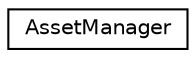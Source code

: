 digraph "Graphical Class Hierarchy"
{
  edge [fontname="Helvetica",fontsize="10",labelfontname="Helvetica",labelfontsize="10"];
  node [fontname="Helvetica",fontsize="10",shape=record];
  rankdir="LR";
  Node1 [label="AssetManager",height=0.2,width=0.4,color="black", fillcolor="white", style="filled",URL="$class_asset_manager.html",tooltip="This is the container for all assets that are to be used in game. "];
}
